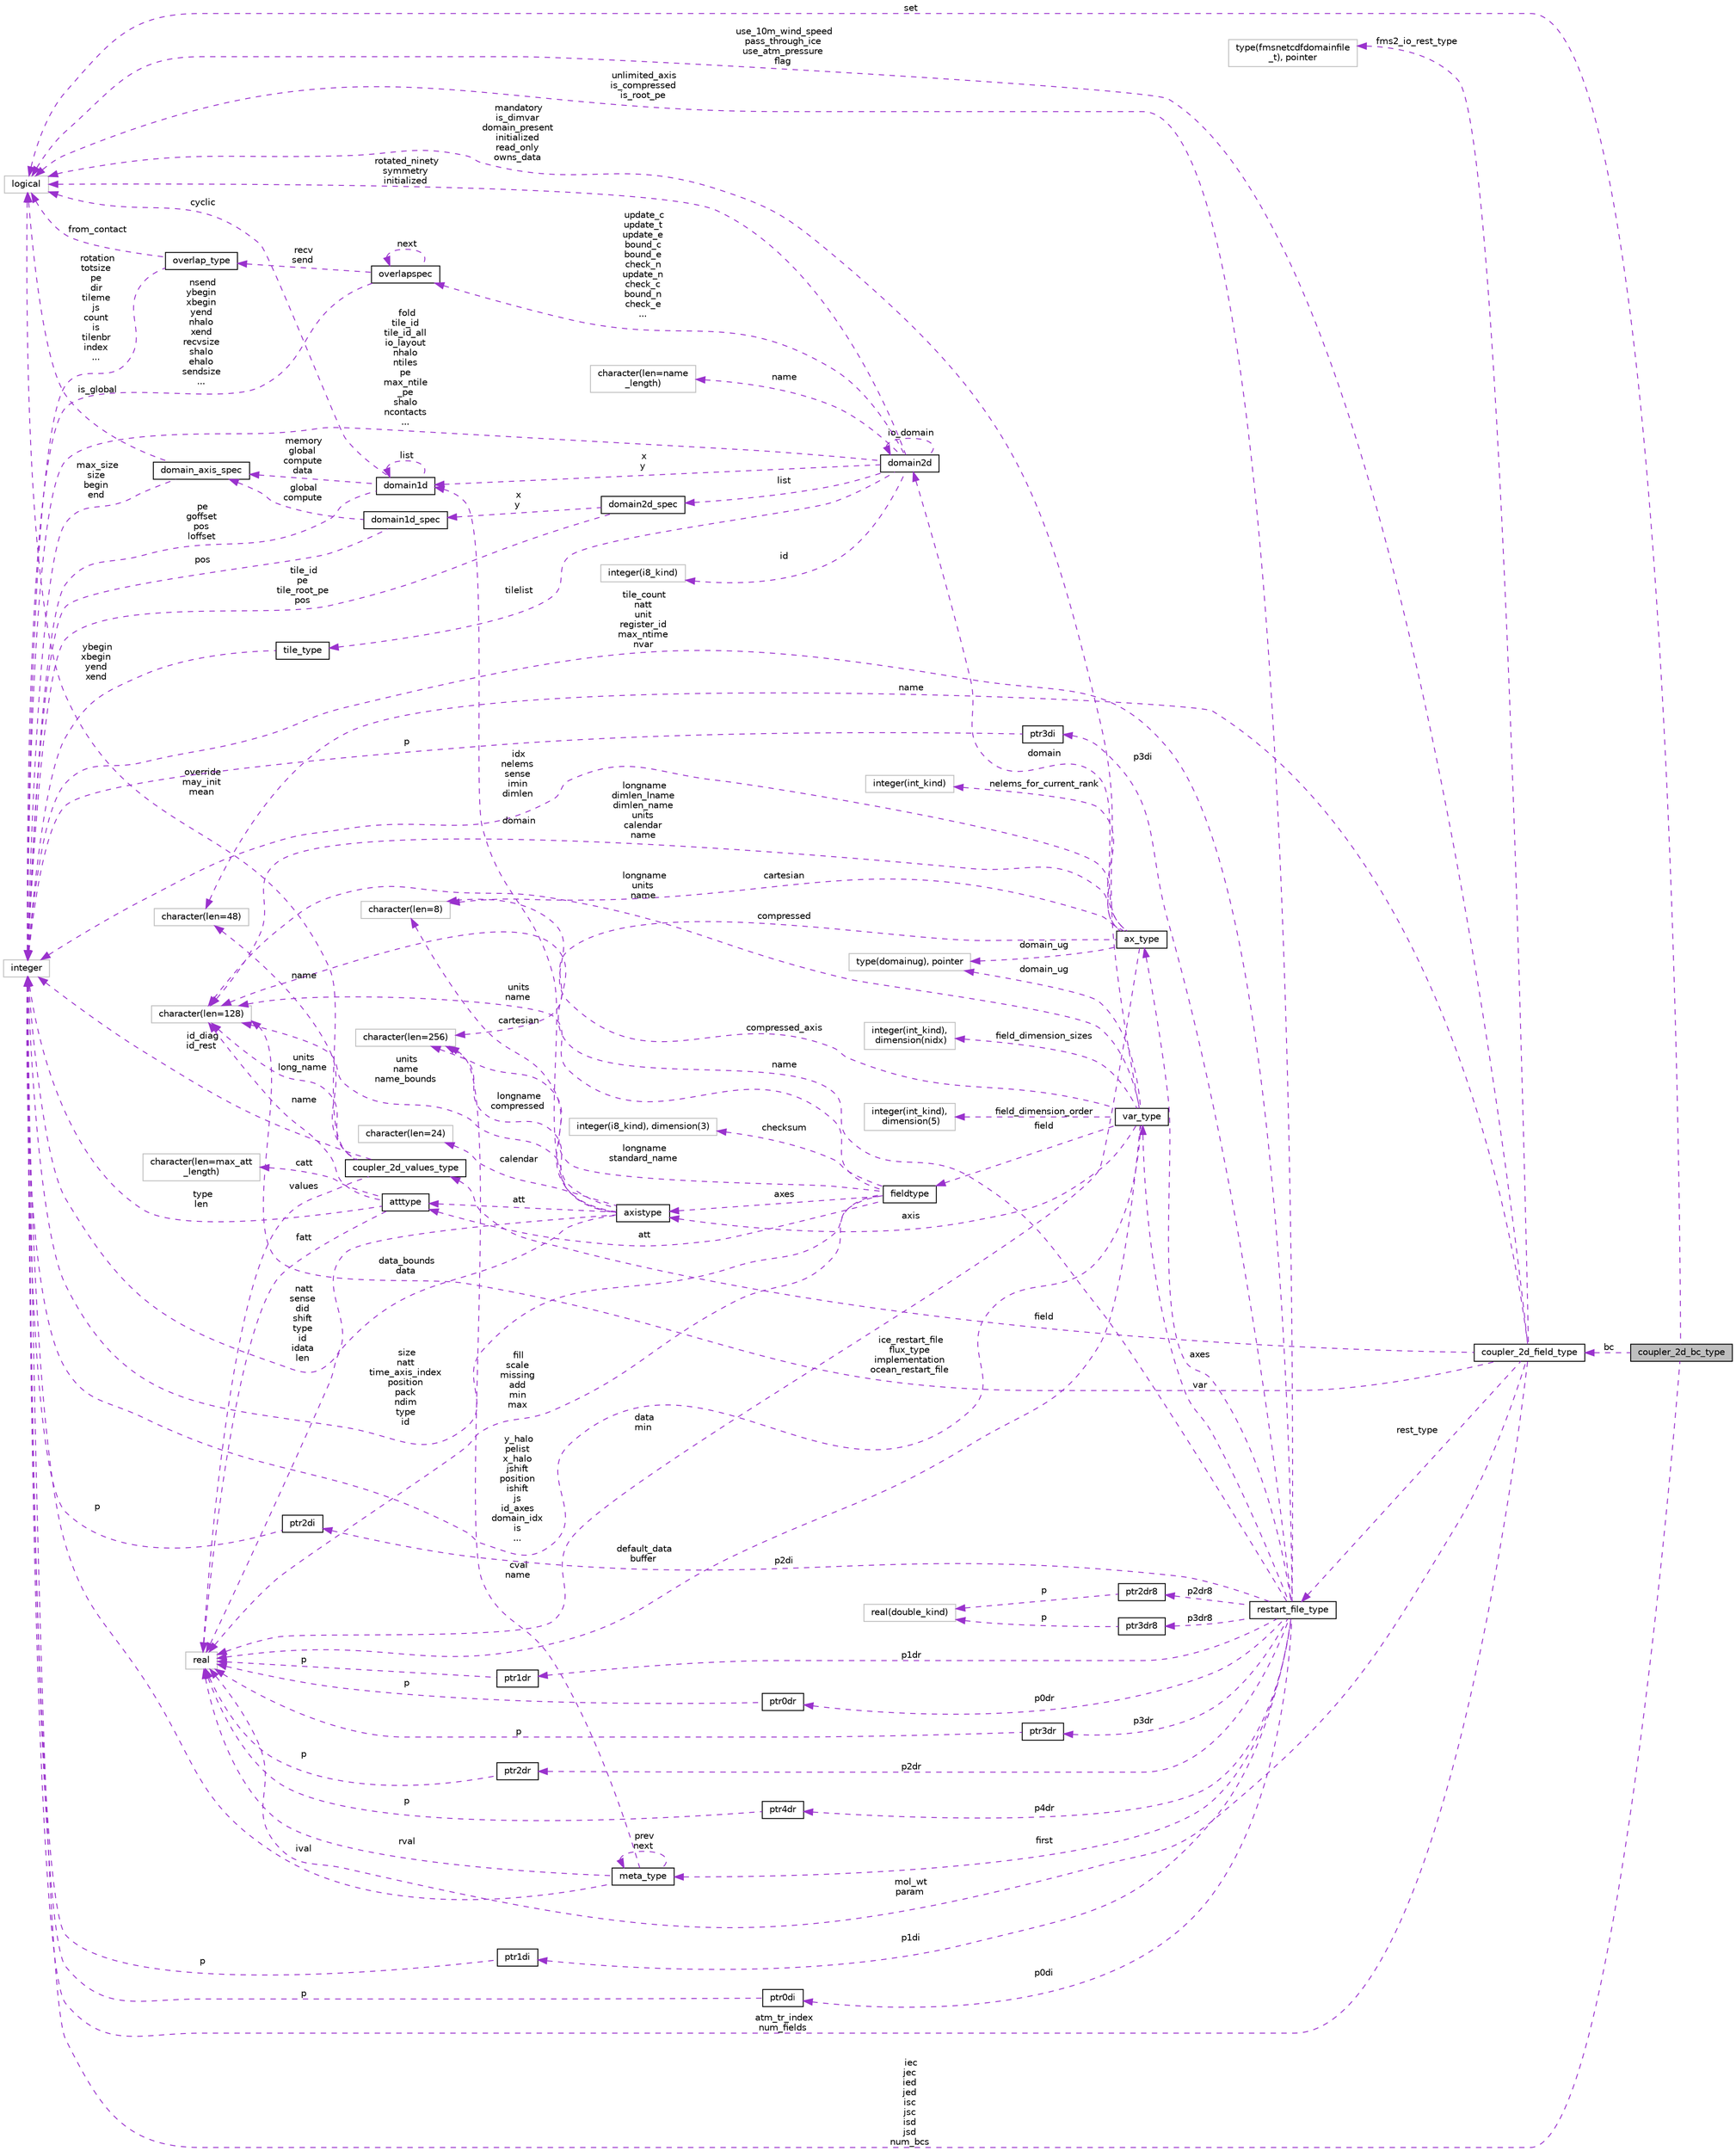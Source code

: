 digraph "coupler_2d_bc_type"
{
 // INTERACTIVE_SVG=YES
 // LATEX_PDF_SIZE
  edge [fontname="Helvetica",fontsize="10",labelfontname="Helvetica",labelfontsize="10"];
  node [fontname="Helvetica",fontsize="10",shape=record];
  rankdir="LR";
  Node1 [label="coupler_2d_bc_type",height=0.2,width=0.4,color="black", fillcolor="grey75", style="filled", fontcolor="black",tooltip="Coupler data for 2D boundary conditions."];
  Node2 -> Node1 [dir="back",color="darkorchid3",fontsize="10",style="dashed",label=" set" ,fontname="Helvetica"];
  Node2 [label="logical",height=0.2,width=0.4,color="grey75", fillcolor="white", style="filled",tooltip=" "];
  Node3 -> Node1 [dir="back",color="darkorchid3",fontsize="10",style="dashed",label=" bc" ,fontname="Helvetica"];
  Node3 [label="coupler_2d_field_type",height=0.2,width=0.4,color="black", fillcolor="white", style="filled",URL="$group__coupler__types__mod.html#structcoupler__types__mod_1_1coupler__2d__field__type",tooltip="Coupler data for 2D fields."];
  Node2 -> Node3 [dir="back",color="darkorchid3",fontsize="10",style="dashed",label=" use_10m_wind_speed\npass_through_ice\nuse_atm_pressure\nflag" ,fontname="Helvetica"];
  Node4 -> Node3 [dir="back",color="darkorchid3",fontsize="10",style="dashed",label=" rest_type" ,fontname="Helvetica"];
  Node4 [label="restart_file_type",height=0.2,width=0.4,color="black", fillcolor="white", style="filled",URL="$group__fms__io__mod.html#structfms__io__mod_1_1restart__file__type",tooltip=" "];
  Node5 -> Node4 [dir="back",color="darkorchid3",fontsize="10",style="dashed",label=" p2dr8" ,fontname="Helvetica"];
  Node5 [label="ptr2dr8",height=0.2,width=0.4,color="black", fillcolor="white", style="filled",URL="$group__fms__io__mod.html#structfms__io__mod_1_1ptr2dr8",tooltip=" "];
  Node6 -> Node5 [dir="back",color="darkorchid3",fontsize="10",style="dashed",label=" p" ,fontname="Helvetica"];
  Node6 [label="real(double_kind)",height=0.2,width=0.4,color="grey75", fillcolor="white", style="filled",tooltip=" "];
  Node2 -> Node4 [dir="back",color="darkorchid3",fontsize="10",style="dashed",label=" unlimited_axis\nis_compressed\nis_root_pe" ,fontname="Helvetica"];
  Node7 -> Node4 [dir="back",color="darkorchid3",fontsize="10",style="dashed",label=" p3dr8" ,fontname="Helvetica"];
  Node7 [label="ptr3dr8",height=0.2,width=0.4,color="black", fillcolor="white", style="filled",URL="$group__fms__io__mod.html#structfms__io__mod_1_1ptr3dr8",tooltip=" "];
  Node6 -> Node7 [dir="back",color="darkorchid3",fontsize="10",style="dashed",label=" p" ,fontname="Helvetica"];
  Node8 -> Node4 [dir="back",color="darkorchid3",fontsize="10",style="dashed",label=" p1dr" ,fontname="Helvetica"];
  Node8 [label="ptr1dr",height=0.2,width=0.4,color="black", fillcolor="white", style="filled",URL="$group__fms__io__mod.html#structfms__io__mod_1_1ptr1dr",tooltip=" "];
  Node9 -> Node8 [dir="back",color="darkorchid3",fontsize="10",style="dashed",label=" p" ,fontname="Helvetica"];
  Node9 [label="real",height=0.2,width=0.4,color="grey75", fillcolor="white", style="filled",tooltip=" "];
  Node10 -> Node4 [dir="back",color="darkorchid3",fontsize="10",style="dashed",label=" p0dr" ,fontname="Helvetica"];
  Node10 [label="ptr0dr",height=0.2,width=0.4,color="black", fillcolor="white", style="filled",URL="$group__fms__io__mod.html#structfms__io__mod_1_1ptr0dr",tooltip=" "];
  Node9 -> Node10 [dir="back",color="darkorchid3",fontsize="10",style="dashed",label=" p" ,fontname="Helvetica"];
  Node11 -> Node4 [dir="back",color="darkorchid3",fontsize="10",style="dashed",label=" first" ,fontname="Helvetica"];
  Node11 [label="meta_type",height=0.2,width=0.4,color="black", fillcolor="white", style="filled",URL="$group__fms__io__mod.html#structfms__io__mod_1_1meta__type",tooltip=" "];
  Node11 -> Node11 [dir="back",color="darkorchid3",fontsize="10",style="dashed",label=" prev\nnext" ,fontname="Helvetica"];
  Node12 -> Node11 [dir="back",color="darkorchid3",fontsize="10",style="dashed",label=" cval\nname" ,fontname="Helvetica"];
  Node12 [label="character(len=256)",height=0.2,width=0.4,color="grey75", fillcolor="white", style="filled",tooltip=" "];
  Node13 -> Node11 [dir="back",color="darkorchid3",fontsize="10",style="dashed",label=" ival" ,fontname="Helvetica"];
  Node13 [label="integer",height=0.2,width=0.4,color="grey75", fillcolor="white", style="filled",tooltip=" "];
  Node9 -> Node11 [dir="back",color="darkorchid3",fontsize="10",style="dashed",label=" rval" ,fontname="Helvetica"];
  Node14 -> Node4 [dir="back",color="darkorchid3",fontsize="10",style="dashed",label=" p3dr" ,fontname="Helvetica"];
  Node14 [label="ptr3dr",height=0.2,width=0.4,color="black", fillcolor="white", style="filled",URL="$group__fms__io__mod.html#structfms__io__mod_1_1ptr3dr",tooltip=" "];
  Node9 -> Node14 [dir="back",color="darkorchid3",fontsize="10",style="dashed",label=" p" ,fontname="Helvetica"];
  Node15 -> Node4 [dir="back",color="darkorchid3",fontsize="10",style="dashed",label=" p2dr" ,fontname="Helvetica"];
  Node15 [label="ptr2dr",height=0.2,width=0.4,color="black", fillcolor="white", style="filled",URL="$group__fms__io__mod.html#structfms__io__mod_1_1ptr2dr",tooltip=" "];
  Node9 -> Node15 [dir="back",color="darkorchid3",fontsize="10",style="dashed",label=" p" ,fontname="Helvetica"];
  Node16 -> Node4 [dir="back",color="darkorchid3",fontsize="10",style="dashed",label=" p4dr" ,fontname="Helvetica"];
  Node16 [label="ptr4dr",height=0.2,width=0.4,color="black", fillcolor="white", style="filled",URL="$group__fms__io__mod.html#structfms__io__mod_1_1ptr4dr",tooltip=" "];
  Node9 -> Node16 [dir="back",color="darkorchid3",fontsize="10",style="dashed",label=" p" ,fontname="Helvetica"];
  Node17 -> Node4 [dir="back",color="darkorchid3",fontsize="10",style="dashed",label=" axes" ,fontname="Helvetica"];
  Node17 [label="ax_type",height=0.2,width=0.4,color="black", fillcolor="white", style="filled",URL="$group__fms__io__mod.html#structfms__io__mod_1_1ax__type",tooltip=" "];
  Node18 -> Node17 [dir="back",color="darkorchid3",fontsize="10",style="dashed",label=" domain_ug" ,fontname="Helvetica"];
  Node18 [label="type(domainug), pointer",height=0.2,width=0.4,color="grey75", fillcolor="white", style="filled",tooltip=" "];
  Node19 -> Node17 [dir="back",color="darkorchid3",fontsize="10",style="dashed",label=" domain" ,fontname="Helvetica"];
  Node19 [label="domain2d",height=0.2,width=0.4,color="black", fillcolor="white", style="filled",URL="$group__mpp__domains__mod.html#structmpp__domains__mod_1_1domain2d",tooltip="The domain2D type contains all the necessary information to define the global, compute and data domai..."];
  Node2 -> Node19 [dir="back",color="darkorchid3",fontsize="10",style="dashed",label=" rotated_ninety\nsymmetry\ninitialized" ,fontname="Helvetica"];
  Node20 -> Node19 [dir="back",color="darkorchid3",fontsize="10",style="dashed",label=" x\ny" ,fontname="Helvetica"];
  Node20 [label="domain1d",height=0.2,width=0.4,color="black", fillcolor="white", style="filled",URL="$group__mpp__domains__mod.html#structmpp__domains__mod_1_1domain1d",tooltip="One dimensional domain used to manage shared data access between pes."];
  Node2 -> Node20 [dir="back",color="darkorchid3",fontsize="10",style="dashed",label=" cyclic" ,fontname="Helvetica"];
  Node20 -> Node20 [dir="back",color="darkorchid3",fontsize="10",style="dashed",label=" list" ,fontname="Helvetica"];
  Node21 -> Node20 [dir="back",color="darkorchid3",fontsize="10",style="dashed",label=" memory\nglobal\ncompute\ndata" ,fontname="Helvetica"];
  Node21 [label="domain_axis_spec",height=0.2,width=0.4,color="black", fillcolor="white", style="filled",URL="$group__mpp__domains__mod.html#structmpp__domains__mod_1_1domain__axis__spec",tooltip="Used to specify index limits along an axis of a domain."];
  Node2 -> Node21 [dir="back",color="darkorchid3",fontsize="10",style="dashed",label=" is_global" ,fontname="Helvetica"];
  Node13 -> Node21 [dir="back",color="darkorchid3",fontsize="10",style="dashed",label=" max_size\nsize\nbegin\nend" ,fontname="Helvetica"];
  Node13 -> Node20 [dir="back",color="darkorchid3",fontsize="10",style="dashed",label=" pe\ngoffset\npos\nloffset" ,fontname="Helvetica"];
  Node22 -> Node19 [dir="back",color="darkorchid3",fontsize="10",style="dashed",label=" id" ,fontname="Helvetica"];
  Node22 [label="integer(i8_kind)",height=0.2,width=0.4,color="grey75", fillcolor="white", style="filled",tooltip=" "];
  Node19 -> Node19 [dir="back",color="darkorchid3",fontsize="10",style="dashed",label=" io_domain" ,fontname="Helvetica"];
  Node23 -> Node19 [dir="back",color="darkorchid3",fontsize="10",style="dashed",label=" update_c\nupdate_t\nupdate_e\nbound_c\nbound_e\ncheck_n\nupdate_n\ncheck_c\nbound_n\ncheck_e\n..." ,fontname="Helvetica"];
  Node23 [label="overlapspec",height=0.2,width=0.4,color="black", fillcolor="white", style="filled",URL="$group__mpp__domains__mod.html#structmpp__domains__mod_1_1overlapspec",tooltip="Private type for overlap specifications."];
  Node24 -> Node23 [dir="back",color="darkorchid3",fontsize="10",style="dashed",label=" recv\nsend" ,fontname="Helvetica"];
  Node24 [label="overlap_type",height=0.2,width=0.4,color="black", fillcolor="white", style="filled",URL="$group__mpp__domains__mod.html#structmpp__domains__mod_1_1overlap__type",tooltip="Type for overlapping data."];
  Node2 -> Node24 [dir="back",color="darkorchid3",fontsize="10",style="dashed",label=" from_contact" ,fontname="Helvetica"];
  Node13 -> Node24 [dir="back",color="darkorchid3",fontsize="10",style="dashed",label=" rotation\ntotsize\npe\ndir\ntileme\njs\ncount\nis\ntilenbr\nindex\n..." ,fontname="Helvetica"];
  Node23 -> Node23 [dir="back",color="darkorchid3",fontsize="10",style="dashed",label=" next" ,fontname="Helvetica"];
  Node13 -> Node23 [dir="back",color="darkorchid3",fontsize="10",style="dashed",label=" nsend\nybegin\nxbegin\nyend\nnhalo\nxend\nrecvsize\nshalo\nehalo\nsendsize\n..." ,fontname="Helvetica"];
  Node25 -> Node19 [dir="back",color="darkorchid3",fontsize="10",style="dashed",label=" list" ,fontname="Helvetica"];
  Node25 [label="domain2d_spec",height=0.2,width=0.4,color="black", fillcolor="white", style="filled",URL="$group__mpp__domains__mod.html#structmpp__domains__mod_1_1domain2d__spec",tooltip="Private type to specify multiple index limits and pe information for a 2D domain."];
  Node26 -> Node25 [dir="back",color="darkorchid3",fontsize="10",style="dashed",label=" x\ny" ,fontname="Helvetica"];
  Node26 [label="domain1d_spec",height=0.2,width=0.4,color="black", fillcolor="white", style="filled",URL="$group__mpp__domains__mod.html#structmpp__domains__mod_1_1domain1d__spec",tooltip="A private type used to specify index limits for a domain decomposition."];
  Node21 -> Node26 [dir="back",color="darkorchid3",fontsize="10",style="dashed",label=" global\ncompute" ,fontname="Helvetica"];
  Node13 -> Node26 [dir="back",color="darkorchid3",fontsize="10",style="dashed",label=" pos" ,fontname="Helvetica"];
  Node13 -> Node25 [dir="back",color="darkorchid3",fontsize="10",style="dashed",label=" tile_id\npe\ntile_root_pe\npos" ,fontname="Helvetica"];
  Node27 -> Node19 [dir="back",color="darkorchid3",fontsize="10",style="dashed",label=" tilelist" ,fontname="Helvetica"];
  Node27 [label="tile_type",height=0.2,width=0.4,color="black", fillcolor="white", style="filled",URL="$group__mpp__domains__mod.html#structmpp__domains__mod_1_1tile__type",tooltip="Upper and lower x and y bounds for a tile."];
  Node13 -> Node27 [dir="back",color="darkorchid3",fontsize="10",style="dashed",label=" ybegin\nxbegin\nyend\nxend" ,fontname="Helvetica"];
  Node13 -> Node19 [dir="back",color="darkorchid3",fontsize="10",style="dashed",label=" fold\ntile_id\ntile_id_all\nio_layout\nnhalo\nntiles\npe\nmax_ntile\l_pe\nshalo\nncontacts\n..." ,fontname="Helvetica"];
  Node28 -> Node19 [dir="back",color="darkorchid3",fontsize="10",style="dashed",label=" name" ,fontname="Helvetica"];
  Node28 [label="character(len=name\l_length)",height=0.2,width=0.4,color="grey75", fillcolor="white", style="filled",tooltip=" "];
  Node12 -> Node17 [dir="back",color="darkorchid3",fontsize="10",style="dashed",label=" compressed" ,fontname="Helvetica"];
  Node29 -> Node17 [dir="back",color="darkorchid3",fontsize="10",style="dashed",label=" nelems_for_current_rank" ,fontname="Helvetica"];
  Node29 [label="integer(int_kind)",height=0.2,width=0.4,color="grey75", fillcolor="white", style="filled",tooltip=" "];
  Node30 -> Node17 [dir="back",color="darkorchid3",fontsize="10",style="dashed",label=" cartesian" ,fontname="Helvetica"];
  Node30 [label="character(len=8)",height=0.2,width=0.4,color="grey75", fillcolor="white", style="filled",tooltip=" "];
  Node31 -> Node17 [dir="back",color="darkorchid3",fontsize="10",style="dashed",label=" longname\ndimlen_lname\ndimlen_name\nunits\ncalendar\nname" ,fontname="Helvetica"];
  Node31 [label="character(len=128)",height=0.2,width=0.4,color="grey75", fillcolor="white", style="filled",tooltip=" "];
  Node9 -> Node17 [dir="back",color="darkorchid3",fontsize="10",style="dashed",label=" data\nmin" ,fontname="Helvetica"];
  Node13 -> Node17 [dir="back",color="darkorchid3",fontsize="10",style="dashed",label=" idx\nnelems\nsense\nimin\ndimlen" ,fontname="Helvetica"];
  Node32 -> Node4 [dir="back",color="darkorchid3",fontsize="10",style="dashed",label=" p1di" ,fontname="Helvetica"];
  Node32 [label="ptr1di",height=0.2,width=0.4,color="black", fillcolor="white", style="filled",URL="$group__fms__io__mod.html#structfms__io__mod_1_1ptr1di",tooltip=" "];
  Node13 -> Node32 [dir="back",color="darkorchid3",fontsize="10",style="dashed",label=" p" ,fontname="Helvetica"];
  Node33 -> Node4 [dir="back",color="darkorchid3",fontsize="10",style="dashed",label=" var" ,fontname="Helvetica"];
  Node33 [label="var_type",height=0.2,width=0.4,color="black", fillcolor="white", style="filled",URL="$group__fms__io__mod.html#structfms__io__mod_1_1var__type",tooltip=" "];
  Node2 -> Node33 [dir="back",color="darkorchid3",fontsize="10",style="dashed",label=" mandatory\nis_dimvar\ndomain_present\ninitialized\nread_only\nowns_data" ,fontname="Helvetica"];
  Node18 -> Node33 [dir="back",color="darkorchid3",fontsize="10",style="dashed",label=" domain_ug" ,fontname="Helvetica"];
  Node34 -> Node33 [dir="back",color="darkorchid3",fontsize="10",style="dashed",label=" field" ,fontname="Helvetica"];
  Node34 [label="fieldtype",height=0.2,width=0.4,color="black", fillcolor="white", style="filled",URL="$group__mpp__io__mod.html#structmpp__io__mod_1_1fieldtype",tooltip=" "];
  Node35 -> Node34 [dir="back",color="darkorchid3",fontsize="10",style="dashed",label=" checksum" ,fontname="Helvetica"];
  Node35 [label="integer(i8_kind), dimension(3)",height=0.2,width=0.4,color="grey75", fillcolor="white", style="filled",tooltip=" "];
  Node12 -> Node34 [dir="back",color="darkorchid3",fontsize="10",style="dashed",label=" longname\nstandard_name" ,fontname="Helvetica"];
  Node36 -> Node34 [dir="back",color="darkorchid3",fontsize="10",style="dashed",label=" att" ,fontname="Helvetica"];
  Node36 [label="atttype",height=0.2,width=0.4,color="black", fillcolor="white", style="filled",URL="$group__mpp__io__mod.html#structmpp__io__mod_1_1atttype",tooltip=" "];
  Node31 -> Node36 [dir="back",color="darkorchid3",fontsize="10",style="dashed",label=" name" ,fontname="Helvetica"];
  Node9 -> Node36 [dir="back",color="darkorchid3",fontsize="10",style="dashed",label=" fatt" ,fontname="Helvetica"];
  Node13 -> Node36 [dir="back",color="darkorchid3",fontsize="10",style="dashed",label=" type\nlen" ,fontname="Helvetica"];
  Node37 -> Node36 [dir="back",color="darkorchid3",fontsize="10",style="dashed",label=" catt" ,fontname="Helvetica"];
  Node37 [label="character(len=max_att\l_length)",height=0.2,width=0.4,color="grey75", fillcolor="white", style="filled",tooltip=" "];
  Node38 -> Node34 [dir="back",color="darkorchid3",fontsize="10",style="dashed",label=" axes" ,fontname="Helvetica"];
  Node38 [label="axistype",height=0.2,width=0.4,color="black", fillcolor="white", style="filled",URL="$group__mpp__io__mod.html#structmpp__io__mod_1_1axistype",tooltip=" "];
  Node20 -> Node38 [dir="back",color="darkorchid3",fontsize="10",style="dashed",label=" domain" ,fontname="Helvetica"];
  Node12 -> Node38 [dir="back",color="darkorchid3",fontsize="10",style="dashed",label=" longname\ncompressed" ,fontname="Helvetica"];
  Node36 -> Node38 [dir="back",color="darkorchid3",fontsize="10",style="dashed",label=" att" ,fontname="Helvetica"];
  Node30 -> Node38 [dir="back",color="darkorchid3",fontsize="10",style="dashed",label=" cartesian" ,fontname="Helvetica"];
  Node31 -> Node38 [dir="back",color="darkorchid3",fontsize="10",style="dashed",label=" units\nname\nname_bounds" ,fontname="Helvetica"];
  Node9 -> Node38 [dir="back",color="darkorchid3",fontsize="10",style="dashed",label=" data_bounds\ndata" ,fontname="Helvetica"];
  Node13 -> Node38 [dir="back",color="darkorchid3",fontsize="10",style="dashed",label=" natt\nsense\ndid\nshift\ntype\nid\nidata\nlen" ,fontname="Helvetica"];
  Node39 -> Node38 [dir="back",color="darkorchid3",fontsize="10",style="dashed",label=" calendar" ,fontname="Helvetica"];
  Node39 [label="character(len=24)",height=0.2,width=0.4,color="grey75", fillcolor="white", style="filled",tooltip=" "];
  Node31 -> Node34 [dir="back",color="darkorchid3",fontsize="10",style="dashed",label=" units\nname" ,fontname="Helvetica"];
  Node13 -> Node34 [dir="back",color="darkorchid3",fontsize="10",style="dashed",label=" size\nnatt\ntime_axis_index\nposition\npack\nndim\ntype\nid" ,fontname="Helvetica"];
  Node9 -> Node34 [dir="back",color="darkorchid3",fontsize="10",style="dashed",label=" fill\nscale\nmissing\nadd\nmin\nmax" ,fontname="Helvetica"];
  Node40 -> Node33 [dir="back",color="darkorchid3",fontsize="10",style="dashed",label=" field_dimension_sizes" ,fontname="Helvetica"];
  Node40 [label="integer(int_kind),\l dimension(nidx)",height=0.2,width=0.4,color="grey75", fillcolor="white", style="filled",tooltip=" "];
  Node38 -> Node33 [dir="back",color="darkorchid3",fontsize="10",style="dashed",label=" axis" ,fontname="Helvetica"];
  Node41 -> Node33 [dir="back",color="darkorchid3",fontsize="10",style="dashed",label=" field_dimension_order" ,fontname="Helvetica"];
  Node41 [label="integer(int_kind),\l dimension(5)",height=0.2,width=0.4,color="grey75", fillcolor="white", style="filled",tooltip=" "];
  Node30 -> Node33 [dir="back",color="darkorchid3",fontsize="10",style="dashed",label=" compressed_axis" ,fontname="Helvetica"];
  Node31 -> Node33 [dir="back",color="darkorchid3",fontsize="10",style="dashed",label=" longname\nunits\nname" ,fontname="Helvetica"];
  Node13 -> Node33 [dir="back",color="darkorchid3",fontsize="10",style="dashed",label=" y_halo\npelist\nx_halo\njshift\nposition\nishift\njs\nid_axes\ndomain_idx\nis\n..." ,fontname="Helvetica"];
  Node9 -> Node33 [dir="back",color="darkorchid3",fontsize="10",style="dashed",label=" default_data\nbuffer" ,fontname="Helvetica"];
  Node42 -> Node4 [dir="back",color="darkorchid3",fontsize="10",style="dashed",label=" p0di" ,fontname="Helvetica"];
  Node42 [label="ptr0di",height=0.2,width=0.4,color="black", fillcolor="white", style="filled",URL="$group__fms__io__mod.html#structfms__io__mod_1_1ptr0di",tooltip=" "];
  Node13 -> Node42 [dir="back",color="darkorchid3",fontsize="10",style="dashed",label=" p" ,fontname="Helvetica"];
  Node43 -> Node4 [dir="back",color="darkorchid3",fontsize="10",style="dashed",label=" p3di" ,fontname="Helvetica"];
  Node43 [label="ptr3di",height=0.2,width=0.4,color="black", fillcolor="white", style="filled",URL="$group__fms__io__mod.html#structfms__io__mod_1_1ptr3di",tooltip=" "];
  Node13 -> Node43 [dir="back",color="darkorchid3",fontsize="10",style="dashed",label=" p" ,fontname="Helvetica"];
  Node31 -> Node4 [dir="back",color="darkorchid3",fontsize="10",style="dashed",label=" name" ,fontname="Helvetica"];
  Node44 -> Node4 [dir="back",color="darkorchid3",fontsize="10",style="dashed",label=" p2di" ,fontname="Helvetica"];
  Node44 [label="ptr2di",height=0.2,width=0.4,color="black", fillcolor="white", style="filled",URL="$group__fms__io__mod.html#structfms__io__mod_1_1ptr2di",tooltip=" "];
  Node13 -> Node44 [dir="back",color="darkorchid3",fontsize="10",style="dashed",label=" p" ,fontname="Helvetica"];
  Node13 -> Node4 [dir="back",color="darkorchid3",fontsize="10",style="dashed",label=" tile_count\nnatt\nunit\nregister_id\nmax_ntime\nnvar" ,fontname="Helvetica"];
  Node45 -> Node3 [dir="back",color="darkorchid3",fontsize="10",style="dashed",label=" field" ,fontname="Helvetica"];
  Node45 [label="coupler_2d_values_type",height=0.2,width=0.4,color="black", fillcolor="white", style="filled",URL="$group__coupler__types__mod.html#structcoupler__types__mod_1_1coupler__2d__values__type",tooltip="Coupler data for 2D values."];
  Node2 -> Node45 [dir="back",color="darkorchid3",fontsize="10",style="dashed",label=" override\nmay_init\nmean" ,fontname="Helvetica"];
  Node46 -> Node45 [dir="back",color="darkorchid3",fontsize="10",style="dashed",label=" name" ,fontname="Helvetica"];
  Node46 [label="character(len=48)",height=0.2,width=0.4,color="grey75", fillcolor="white", style="filled",tooltip=" "];
  Node31 -> Node45 [dir="back",color="darkorchid3",fontsize="10",style="dashed",label=" units\nlong_name" ,fontname="Helvetica"];
  Node13 -> Node45 [dir="back",color="darkorchid3",fontsize="10",style="dashed",label=" id_diag\nid_rest" ,fontname="Helvetica"];
  Node9 -> Node45 [dir="back",color="darkorchid3",fontsize="10",style="dashed",label=" values" ,fontname="Helvetica"];
  Node46 -> Node3 [dir="back",color="darkorchid3",fontsize="10",style="dashed",label=" name" ,fontname="Helvetica"];
  Node31 -> Node3 [dir="back",color="darkorchid3",fontsize="10",style="dashed",label=" ice_restart_file\nflux_type\nimplementation\nocean_restart_file" ,fontname="Helvetica"];
  Node47 -> Node3 [dir="back",color="darkorchid3",fontsize="10",style="dashed",label=" fms2_io_rest_type" ,fontname="Helvetica"];
  Node47 [label="type(fmsnetcdfdomainfile\l_t), pointer",height=0.2,width=0.4,color="grey75", fillcolor="white", style="filled",tooltip=" "];
  Node9 -> Node3 [dir="back",color="darkorchid3",fontsize="10",style="dashed",label=" mol_wt\nparam" ,fontname="Helvetica"];
  Node13 -> Node3 [dir="back",color="darkorchid3",fontsize="10",style="dashed",label=" atm_tr_index\nnum_fields" ,fontname="Helvetica"];
  Node13 -> Node1 [dir="back",color="darkorchid3",fontsize="10",style="dashed",label=" iec\njec\nied\njed\nisc\njsc\nisd\njsd\nnum_bcs" ,fontname="Helvetica"];
}
